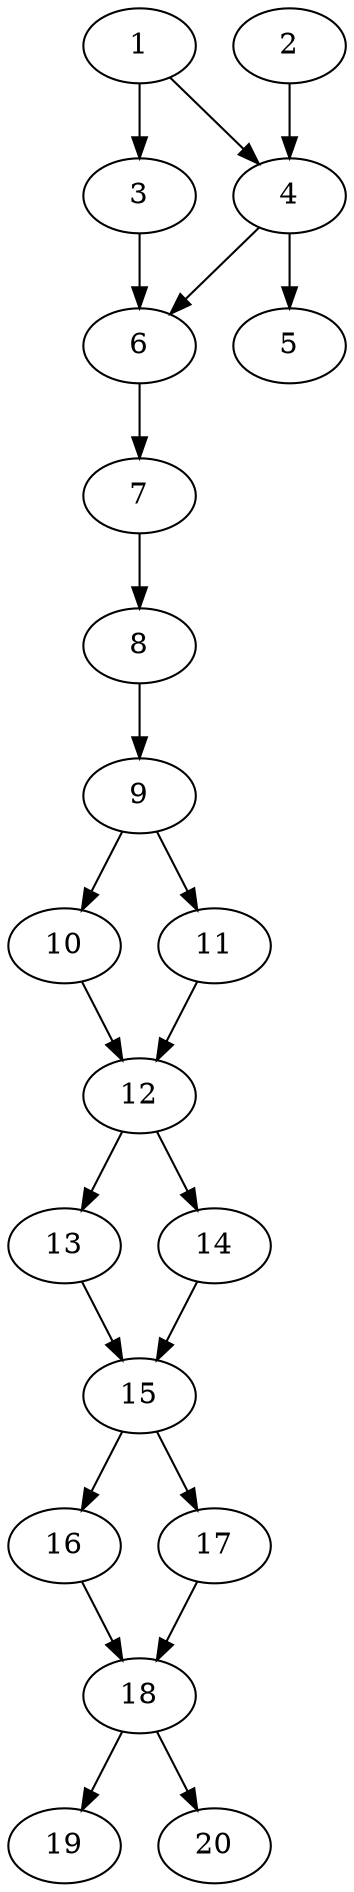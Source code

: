 // DAG automatically generated by daggen at Thu Oct  3 13:58:43 2019
// ./daggen --dot -n 20 --ccr 0.4 --fat 0.3 --regular 0.9 --density 0.6 --mindata 5242880 --maxdata 52428800 
digraph G {
  1 [size="16560640", alpha="0.03", expect_size="6624256"] 
  1 -> 3 [size ="6624256"]
  1 -> 4 [size ="6624256"]
  2 [size="53893120", alpha="0.06", expect_size="21557248"] 
  2 -> 4 [size ="21557248"]
  3 [size="53890560", alpha="0.06", expect_size="21556224"] 
  3 -> 6 [size ="21556224"]
  4 [size="123118080", alpha="0.17", expect_size="49247232"] 
  4 -> 5 [size ="49247232"]
  4 -> 6 [size ="49247232"]
  5 [size="101084160", alpha="0.01", expect_size="40433664"] 
  6 [size="109752320", alpha="0.17", expect_size="43900928"] 
  6 -> 7 [size ="43900928"]
  7 [size="63754240", alpha="0.11", expect_size="25501696"] 
  7 -> 8 [size ="25501696"]
  8 [size="112325120", alpha="0.15", expect_size="44930048"] 
  8 -> 9 [size ="44930048"]
  9 [size="71119360", alpha="0.12", expect_size="28447744"] 
  9 -> 10 [size ="28447744"]
  9 -> 11 [size ="28447744"]
  10 [size="88209920", alpha="0.02", expect_size="35283968"] 
  10 -> 12 [size ="35283968"]
  11 [size="86062080", alpha="0.18", expect_size="34424832"] 
  11 -> 12 [size ="34424832"]
  12 [size="106314240", alpha="0.05", expect_size="42525696"] 
  12 -> 13 [size ="42525696"]
  12 -> 14 [size ="42525696"]
  13 [size="25041920", alpha="0.16", expect_size="10016768"] 
  13 -> 15 [size ="10016768"]
  14 [size="59555840", alpha="0.11", expect_size="23822336"] 
  14 -> 15 [size ="23822336"]
  15 [size="41820160", alpha="0.07", expect_size="16728064"] 
  15 -> 16 [size ="16728064"]
  15 -> 17 [size ="16728064"]
  16 [size="45196800", alpha="0.14", expect_size="18078720"] 
  16 -> 18 [size ="18078720"]
  17 [size="30031360", alpha="0.15", expect_size="12012544"] 
  17 -> 18 [size ="12012544"]
  18 [size="94394880", alpha="0.01", expect_size="37757952"] 
  18 -> 19 [size ="37757952"]
  18 -> 20 [size ="37757952"]
  19 [size="66849280", alpha="0.09", expect_size="26739712"] 
  20 [size="21990400", alpha="0.10", expect_size="8796160"] 
}
